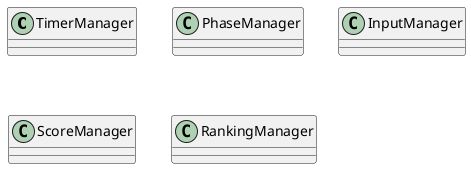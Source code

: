 @startuml GameSceneクラス図

class TimerManager{

}

class PhaseManager{

}

class InputManager{

}

class ScoreManager{

}

class RankingManager{

}
@enduml